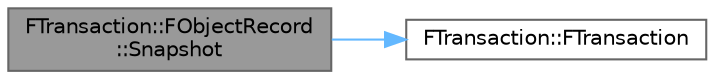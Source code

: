 digraph "FTransaction::FObjectRecord::Snapshot"
{
 // INTERACTIVE_SVG=YES
 // LATEX_PDF_SIZE
  bgcolor="transparent";
  edge [fontname=Helvetica,fontsize=10,labelfontname=Helvetica,labelfontsize=10];
  node [fontname=Helvetica,fontsize=10,shape=box,height=0.2,width=0.4];
  rankdir="LR";
  Node1 [id="Node000001",label="FTransaction::FObjectRecord\l::Snapshot",height=0.2,width=0.4,color="gray40", fillcolor="grey60", style="filled", fontcolor="black",tooltip=" "];
  Node1 -> Node2 [id="edge1_Node000001_Node000002",color="steelblue1",style="solid",tooltip=" "];
  Node2 [id="Node000002",label="FTransaction::FTransaction",height=0.2,width=0.4,color="grey40", fillcolor="white", style="filled",URL="$d1/dd5/classFTransaction.html#ac7758838ac617274a0a71450abda5d53",tooltip=" "];
}
